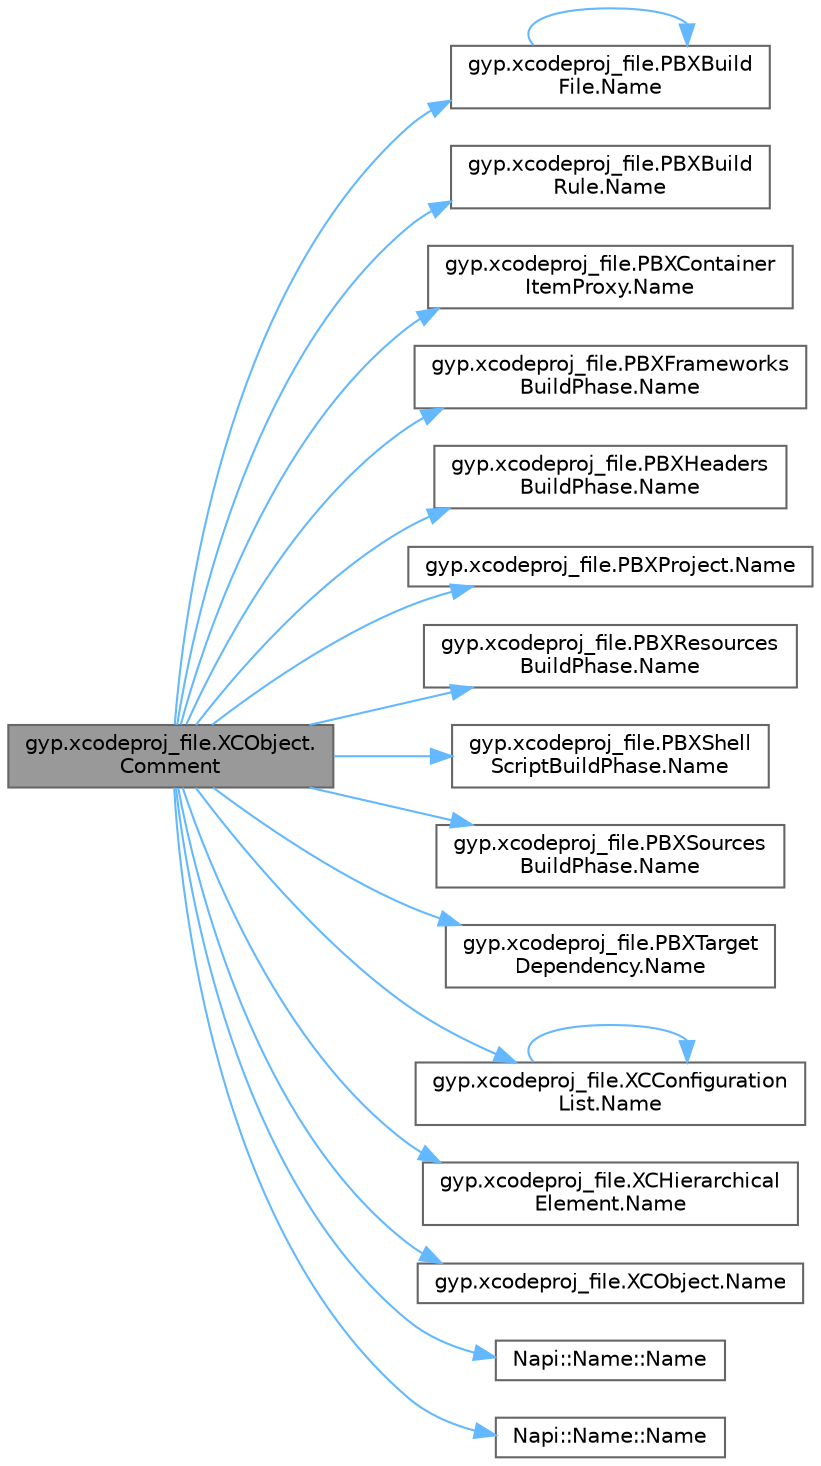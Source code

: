 digraph "gyp.xcodeproj_file.XCObject.Comment"
{
 // LATEX_PDF_SIZE
  bgcolor="transparent";
  edge [fontname=Helvetica,fontsize=10,labelfontname=Helvetica,labelfontsize=10];
  node [fontname=Helvetica,fontsize=10,shape=box,height=0.2,width=0.4];
  rankdir="LR";
  Node1 [id="Node000001",label="gyp.xcodeproj_file.XCObject.\lComment",height=0.2,width=0.4,color="gray40", fillcolor="grey60", style="filled", fontcolor="black",tooltip=" "];
  Node1 -> Node2 [id="edge18_Node000001_Node000002",color="steelblue1",style="solid",tooltip=" "];
  Node2 [id="Node000002",label="gyp.xcodeproj_file.PBXBuild\lFile.Name",height=0.2,width=0.4,color="grey40", fillcolor="white", style="filled",URL="$classgyp_1_1xcodeproj__file_1_1_p_b_x_build_file.html#ad7bb7d6c2d27df0fa07d185fb268b7f8",tooltip=" "];
  Node2 -> Node2 [id="edge19_Node000002_Node000002",color="steelblue1",style="solid",tooltip=" "];
  Node1 -> Node3 [id="edge20_Node000001_Node000003",color="steelblue1",style="solid",tooltip=" "];
  Node3 [id="Node000003",label="gyp.xcodeproj_file.PBXBuild\lRule.Name",height=0.2,width=0.4,color="grey40", fillcolor="white", style="filled",URL="$classgyp_1_1xcodeproj__file_1_1_p_b_x_build_rule.html#ac6277aa578c957d8d4d084fbc844d1a7",tooltip=" "];
  Node1 -> Node4 [id="edge21_Node000001_Node000004",color="steelblue1",style="solid",tooltip=" "];
  Node4 [id="Node000004",label="gyp.xcodeproj_file.PBXContainer\lItemProxy.Name",height=0.2,width=0.4,color="grey40", fillcolor="white", style="filled",URL="$classgyp_1_1xcodeproj__file_1_1_p_b_x_container_item_proxy.html#a9c3d5b4b2c8482fd6c113489376331f0",tooltip=" "];
  Node1 -> Node5 [id="edge22_Node000001_Node000005",color="steelblue1",style="solid",tooltip=" "];
  Node5 [id="Node000005",label="gyp.xcodeproj_file.PBXFrameworks\lBuildPhase.Name",height=0.2,width=0.4,color="grey40", fillcolor="white", style="filled",URL="$classgyp_1_1xcodeproj__file_1_1_p_b_x_frameworks_build_phase.html#a3a52f9bac9500879004d22bbab027d08",tooltip=" "];
  Node1 -> Node6 [id="edge23_Node000001_Node000006",color="steelblue1",style="solid",tooltip=" "];
  Node6 [id="Node000006",label="gyp.xcodeproj_file.PBXHeaders\lBuildPhase.Name",height=0.2,width=0.4,color="grey40", fillcolor="white", style="filled",URL="$classgyp_1_1xcodeproj__file_1_1_p_b_x_headers_build_phase.html#a0102710df32fffa29f2e70ffffb99f7a",tooltip=" "];
  Node1 -> Node7 [id="edge24_Node000001_Node000007",color="steelblue1",style="solid",tooltip=" "];
  Node7 [id="Node000007",label="gyp.xcodeproj_file.PBXProject.Name",height=0.2,width=0.4,color="grey40", fillcolor="white", style="filled",URL="$classgyp_1_1xcodeproj__file_1_1_p_b_x_project.html#a5990abf19d8c26f11b114b527316acf8",tooltip=" "];
  Node1 -> Node8 [id="edge25_Node000001_Node000008",color="steelblue1",style="solid",tooltip=" "];
  Node8 [id="Node000008",label="gyp.xcodeproj_file.PBXResources\lBuildPhase.Name",height=0.2,width=0.4,color="grey40", fillcolor="white", style="filled",URL="$classgyp_1_1xcodeproj__file_1_1_p_b_x_resources_build_phase.html#ad418627419d58f8f4b252cc808e4535e",tooltip=" "];
  Node1 -> Node9 [id="edge26_Node000001_Node000009",color="steelblue1",style="solid",tooltip=" "];
  Node9 [id="Node000009",label="gyp.xcodeproj_file.PBXShell\lScriptBuildPhase.Name",height=0.2,width=0.4,color="grey40", fillcolor="white", style="filled",URL="$classgyp_1_1xcodeproj__file_1_1_p_b_x_shell_script_build_phase.html#a3f565be922b5154ccc28d01fc93dd943",tooltip=" "];
  Node1 -> Node10 [id="edge27_Node000001_Node000010",color="steelblue1",style="solid",tooltip=" "];
  Node10 [id="Node000010",label="gyp.xcodeproj_file.PBXSources\lBuildPhase.Name",height=0.2,width=0.4,color="grey40", fillcolor="white", style="filled",URL="$classgyp_1_1xcodeproj__file_1_1_p_b_x_sources_build_phase.html#a65f88e4b4cf55b7da1f0d250253476d9",tooltip=" "];
  Node1 -> Node11 [id="edge28_Node000001_Node000011",color="steelblue1",style="solid",tooltip=" "];
  Node11 [id="Node000011",label="gyp.xcodeproj_file.PBXTarget\lDependency.Name",height=0.2,width=0.4,color="grey40", fillcolor="white", style="filled",URL="$classgyp_1_1xcodeproj__file_1_1_p_b_x_target_dependency.html#afdc7d1e26ca9f4ff3fbe5d18d889d307",tooltip=" "];
  Node1 -> Node12 [id="edge29_Node000001_Node000012",color="steelblue1",style="solid",tooltip=" "];
  Node12 [id="Node000012",label="gyp.xcodeproj_file.XCConfiguration\lList.Name",height=0.2,width=0.4,color="grey40", fillcolor="white", style="filled",URL="$classgyp_1_1xcodeproj__file_1_1_x_c_configuration_list.html#a2c3064fec9c0483b4c795730cb2e5abe",tooltip=" "];
  Node12 -> Node12 [id="edge30_Node000012_Node000012",color="steelblue1",style="solid",tooltip=" "];
  Node1 -> Node13 [id="edge31_Node000001_Node000013",color="steelblue1",style="solid",tooltip=" "];
  Node13 [id="Node000013",label="gyp.xcodeproj_file.XCHierarchical\lElement.Name",height=0.2,width=0.4,color="grey40", fillcolor="white", style="filled",URL="$classgyp_1_1xcodeproj__file_1_1_x_c_hierarchical_element.html#add564c237943d093ae635b2c35cfb283",tooltip=" "];
  Node1 -> Node14 [id="edge32_Node000001_Node000014",color="steelblue1",style="solid",tooltip=" "];
  Node14 [id="Node000014",label="gyp.xcodeproj_file.XCObject.Name",height=0.2,width=0.4,color="grey40", fillcolor="white", style="filled",URL="$classgyp_1_1xcodeproj__file_1_1_x_c_object.html#a949536b59256fa325cd41bdf462fd79e",tooltip=" "];
  Node1 -> Node15 [id="edge33_Node000001_Node000015",color="steelblue1",style="solid",tooltip=" "];
  Node15 [id="Node000015",label="Napi::Name::Name",height=0.2,width=0.4,color="grey40", fillcolor="white", style="filled",URL="$class_napi_1_1_name.html#a92ddf4e689c98797ea27dc797f513a32",tooltip="Creates a new empty Name instance."];
  Node1 -> Node16 [id="edge34_Node000001_Node000016",color="steelblue1",style="solid",tooltip=" "];
  Node16 [id="Node000016",label="Napi::Name::Name",height=0.2,width=0.4,color="grey40", fillcolor="white", style="filled",URL="$class_napi_1_1_name.html#acb275b353e70cd5a80f2158a19bfa4da",tooltip="Wraps a Node-API value primitive."];
}
